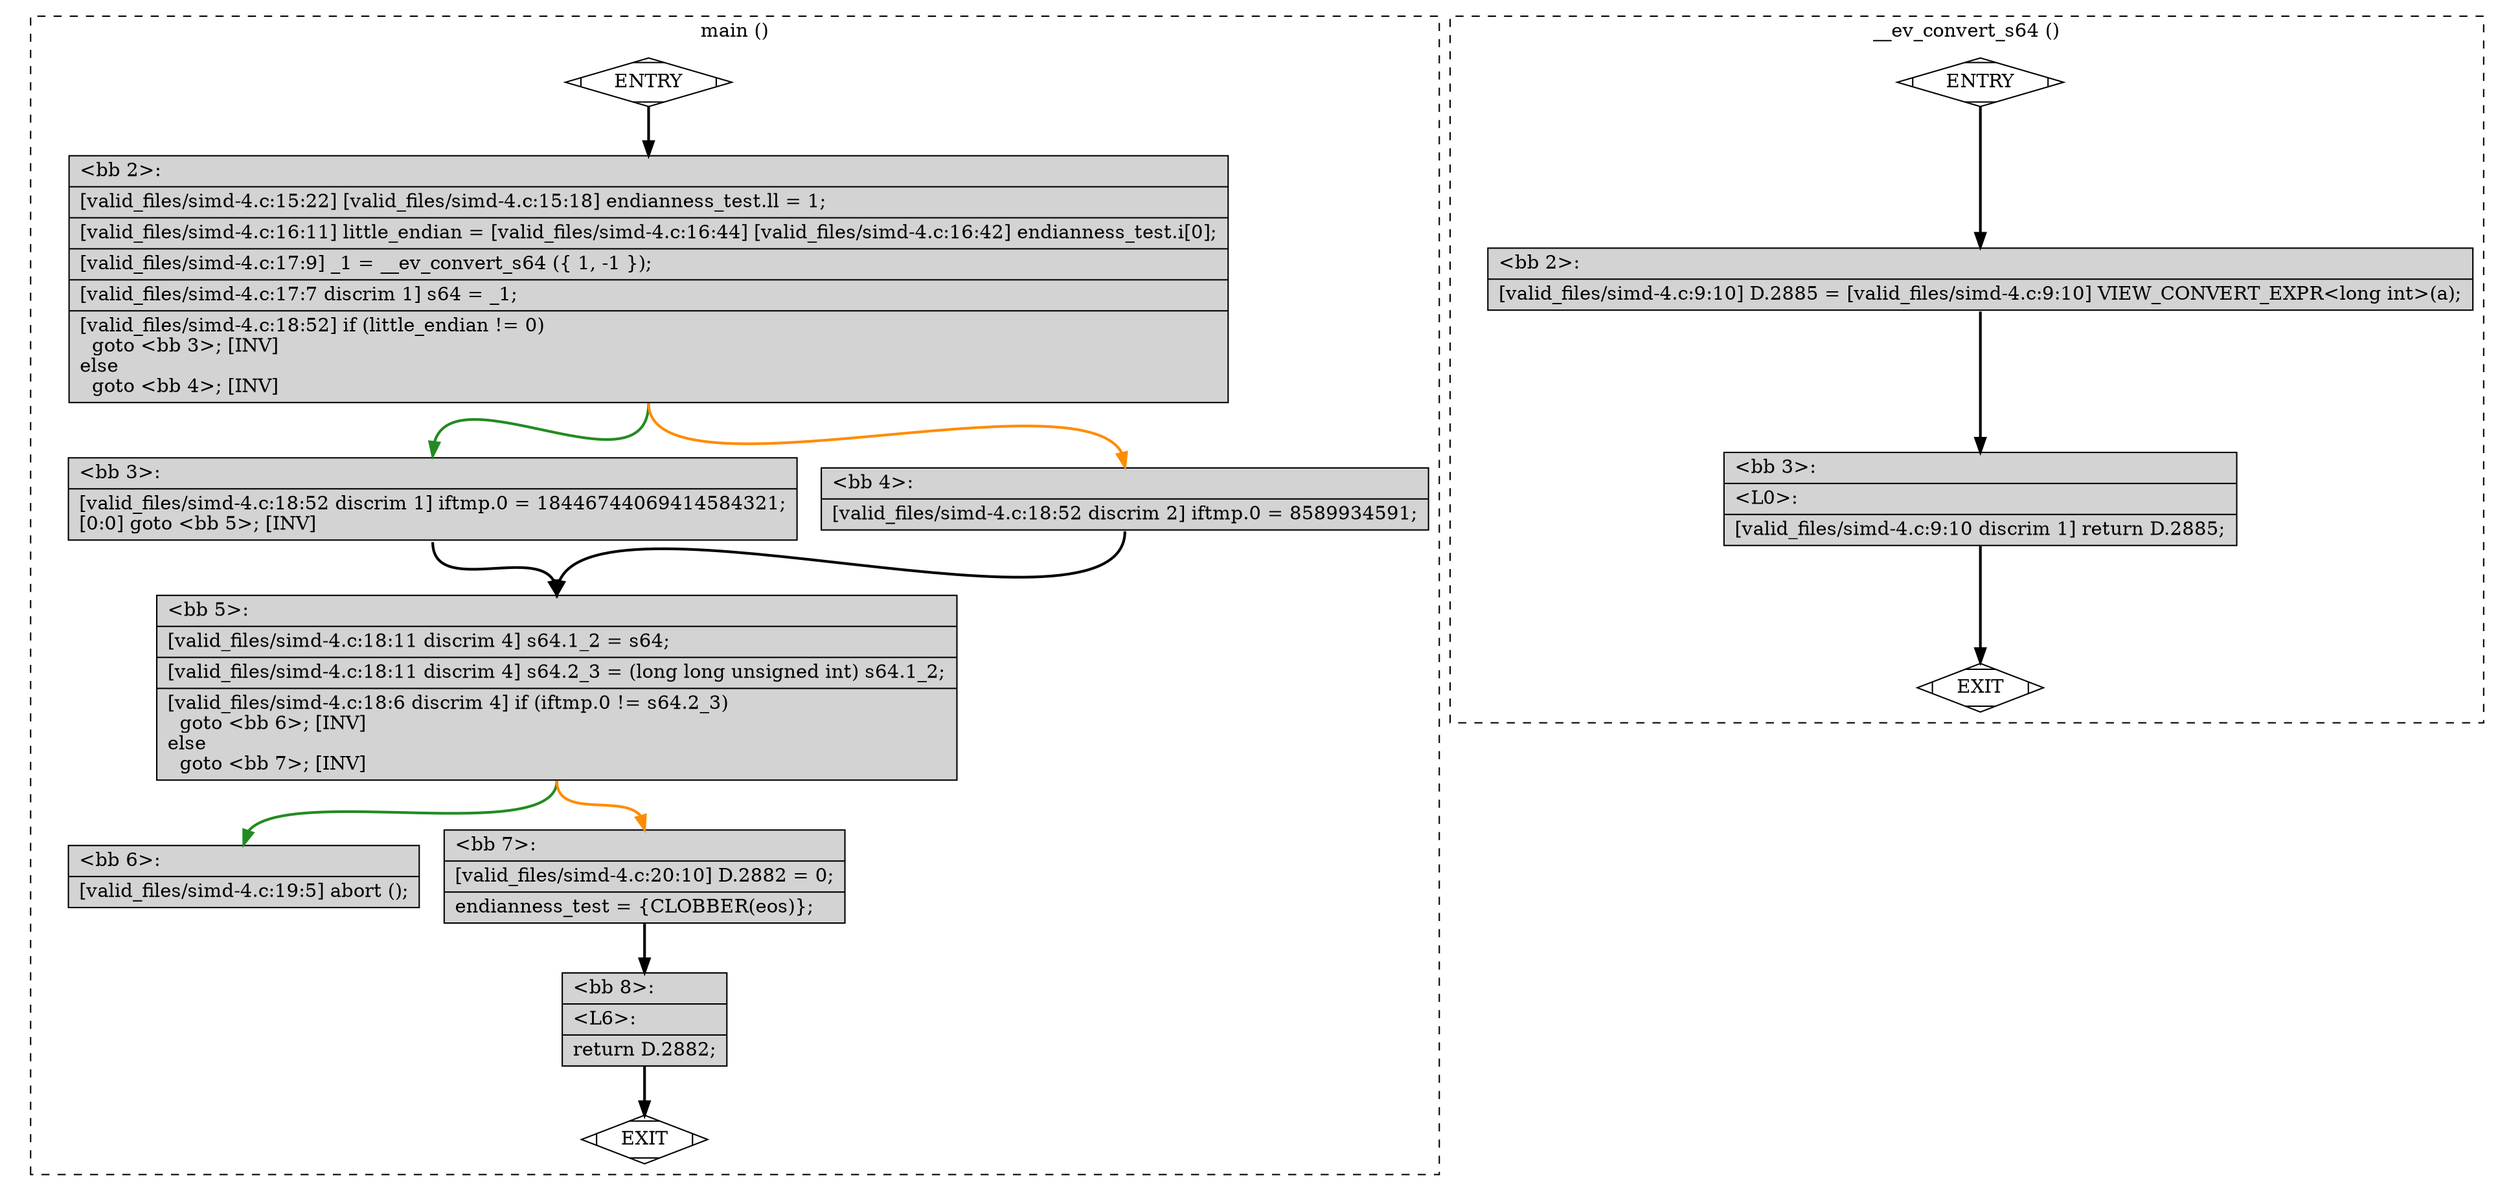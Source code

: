 digraph "a-simd-4.c.015t.cfg" {
overlap=false;
subgraph "cluster_main" {
	style="dashed";
	color="black";
	label="main ()";
	fn_1_basic_block_0 [shape=Mdiamond,style=filled,fillcolor=white,label="ENTRY"];

	fn_1_basic_block_1 [shape=Mdiamond,style=filled,fillcolor=white,label="EXIT"];

	fn_1_basic_block_2 [shape=record,style=filled,fillcolor=lightgrey,label="{\<bb\ 2\>:\l\
|[valid_files/simd-4.c:15:22]\ [valid_files/simd-4.c:15:18]\ endianness_test.ll\ =\ 1;\l\
|[valid_files/simd-4.c:16:11]\ little_endian\ =\ [valid_files/simd-4.c:16:44]\ [valid_files/simd-4.c:16:42]\ endianness_test.i[0];\l\
|[valid_files/simd-4.c:17:9]\ _1\ =\ __ev_convert_s64\ (\{\ 1,\ -1\ \});\l\
|[valid_files/simd-4.c:17:7\ discrim\ 1]\ s64\ =\ _1;\l\
|[valid_files/simd-4.c:18:52]\ if\ (little_endian\ !=\ 0)\l\
\ \ goto\ \<bb\ 3\>;\ [INV]\l\
else\l\
\ \ goto\ \<bb\ 4\>;\ [INV]\l\
}"];

	fn_1_basic_block_3 [shape=record,style=filled,fillcolor=lightgrey,label="{\<bb\ 3\>:\l\
|[valid_files/simd-4.c:18:52\ discrim\ 1]\ iftmp.0\ =\ 18446744069414584321;\l\
[0:0]\ goto\ \<bb\ 5\>;\ [INV]\l\
}"];

	fn_1_basic_block_4 [shape=record,style=filled,fillcolor=lightgrey,label="{\<bb\ 4\>:\l\
|[valid_files/simd-4.c:18:52\ discrim\ 2]\ iftmp.0\ =\ 8589934591;\l\
}"];

	fn_1_basic_block_5 [shape=record,style=filled,fillcolor=lightgrey,label="{\<bb\ 5\>:\l\
|[valid_files/simd-4.c:18:11\ discrim\ 4]\ s64.1_2\ =\ s64;\l\
|[valid_files/simd-4.c:18:11\ discrim\ 4]\ s64.2_3\ =\ (long\ long\ unsigned\ int)\ s64.1_2;\l\
|[valid_files/simd-4.c:18:6\ discrim\ 4]\ if\ (iftmp.0\ !=\ s64.2_3)\l\
\ \ goto\ \<bb\ 6\>;\ [INV]\l\
else\l\
\ \ goto\ \<bb\ 7\>;\ [INV]\l\
}"];

	fn_1_basic_block_6 [shape=record,style=filled,fillcolor=lightgrey,label="{\<bb\ 6\>:\l\
|[valid_files/simd-4.c:19:5]\ abort\ ();\l\
}"];

	fn_1_basic_block_7 [shape=record,style=filled,fillcolor=lightgrey,label="{\<bb\ 7\>:\l\
|[valid_files/simd-4.c:20:10]\ D.2882\ =\ 0;\l\
|endianness_test\ =\ \{CLOBBER(eos)\};\l\
}"];

	fn_1_basic_block_8 [shape=record,style=filled,fillcolor=lightgrey,label="{\<bb\ 8\>:\l\
|\<L6\>:\l\
|return\ D.2882;\l\
}"];

	fn_1_basic_block_0:s -> fn_1_basic_block_2:n [style="solid,bold",color=black,weight=100,constraint=true];
	fn_1_basic_block_2:s -> fn_1_basic_block_3:n [style="solid,bold",color=forestgreen,weight=10,constraint=true];
	fn_1_basic_block_2:s -> fn_1_basic_block_4:n [style="solid,bold",color=darkorange,weight=10,constraint=true];
	fn_1_basic_block_3:s -> fn_1_basic_block_5:n [style="solid,bold",color=black,weight=100,constraint=true];
	fn_1_basic_block_4:s -> fn_1_basic_block_5:n [style="solid,bold",color=black,weight=100,constraint=true];
	fn_1_basic_block_5:s -> fn_1_basic_block_6:n [style="solid,bold",color=forestgreen,weight=10,constraint=true];
	fn_1_basic_block_5:s -> fn_1_basic_block_7:n [style="solid,bold",color=darkorange,weight=10,constraint=true];
	fn_1_basic_block_7:s -> fn_1_basic_block_8:n [style="solid,bold",color=black,weight=100,constraint=true];
	fn_1_basic_block_8:s -> fn_1_basic_block_1:n [style="solid,bold",color=black,weight=10,constraint=true];
	fn_1_basic_block_0:s -> fn_1_basic_block_1:n [style="invis",constraint=true];
}
subgraph "cluster___ev_convert_s64" {
	style="dashed";
	color="black";
	label="__ev_convert_s64 ()";
	fn_0_basic_block_0 [shape=Mdiamond,style=filled,fillcolor=white,label="ENTRY"];

	fn_0_basic_block_1 [shape=Mdiamond,style=filled,fillcolor=white,label="EXIT"];

	fn_0_basic_block_2 [shape=record,style=filled,fillcolor=lightgrey,label="{\<bb\ 2\>:\l\
|[valid_files/simd-4.c:9:10]\ D.2885\ =\ [valid_files/simd-4.c:9:10]\ VIEW_CONVERT_EXPR\<long\ int\>(a);\l\
}"];

	fn_0_basic_block_3 [shape=record,style=filled,fillcolor=lightgrey,label="{\<bb\ 3\>:\l\
|\<L0\>:\l\
|[valid_files/simd-4.c:9:10\ discrim\ 1]\ return\ D.2885;\l\
}"];

	fn_0_basic_block_0:s -> fn_0_basic_block_2:n [style="solid,bold",color=black,weight=100,constraint=true];
	fn_0_basic_block_2:s -> fn_0_basic_block_3:n [style="solid,bold",color=black,weight=100,constraint=true];
	fn_0_basic_block_3:s -> fn_0_basic_block_1:n [style="solid,bold",color=black,weight=10,constraint=true];
	fn_0_basic_block_0:s -> fn_0_basic_block_1:n [style="invis",constraint=true];
}
}
